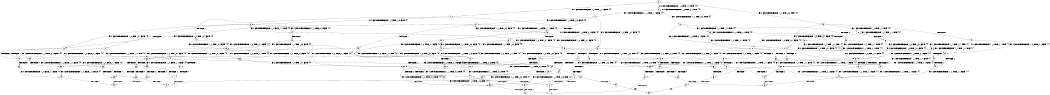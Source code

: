 digraph BCG {
size = "7, 10.5";
center = TRUE;
node [shape = circle];
0 [peripheries = 2];
0 -> 1 [label = "EX !1 !ATOMIC_EXCH_BRANCH (1, +1, TRUE, +1, 1, FALSE) !{0}"];
0 -> 2 [label = "EX !2 !ATOMIC_EXCH_BRANCH (1, +0, TRUE, +0, 1, TRUE) !{0}"];
0 -> 3 [label = "EX !0 !ATOMIC_EXCH_BRANCH (1, +1, TRUE, +0, 3, TRUE) !{0}"];
1 -> 4 [label = "TERMINATE !1"];
1 -> 5 [label = "EX !2 !ATOMIC_EXCH_BRANCH (1, +0, TRUE, +0, 1, FALSE) !{0}"];
1 -> 6 [label = "EX !0 !ATOMIC_EXCH_BRANCH (1, +1, TRUE, +0, 3, FALSE) !{0}"];
2 -> 7 [label = "EX !1 !ATOMIC_EXCH_BRANCH (1, +1, TRUE, +1, 1, FALSE) !{0}"];
2 -> 8 [label = "EX !0 !ATOMIC_EXCH_BRANCH (1, +1, TRUE, +0, 3, TRUE) !{0}"];
2 -> 2 [label = "EX !2 !ATOMIC_EXCH_BRANCH (1, +0, TRUE, +0, 1, TRUE) !{0}"];
3 -> 9 [label = "TERMINATE !0"];
3 -> 10 [label = "EX !1 !ATOMIC_EXCH_BRANCH (1, +1, TRUE, +1, 1, TRUE) !{0}"];
3 -> 11 [label = "EX !2 !ATOMIC_EXCH_BRANCH (1, +0, TRUE, +0, 1, FALSE) !{0}"];
4 -> 12 [label = "EX !2 !ATOMIC_EXCH_BRANCH (1, +0, TRUE, +0, 1, FALSE) !{0}"];
4 -> 13 [label = "EX !0 !ATOMIC_EXCH_BRANCH (1, +1, TRUE, +0, 3, FALSE) !{0}"];
5 -> 14 [label = "TERMINATE !1"];
5 -> 15 [label = "TERMINATE !2"];
5 -> 16 [label = "EX !0 !ATOMIC_EXCH_BRANCH (1, +1, TRUE, +0, 3, TRUE) !{0}"];
6 -> 17 [label = "TERMINATE !1"];
6 -> 18 [label = "EX !2 !ATOMIC_EXCH_BRANCH (1, +0, TRUE, +0, 1, FALSE) !{0}"];
6 -> 19 [label = "EX !0 !ATOMIC_EXCH_BRANCH (1, +0, FALSE, +1, 1, TRUE) !{0}"];
7 -> 20 [label = "TERMINATE !1"];
7 -> 21 [label = "EX !0 !ATOMIC_EXCH_BRANCH (1, +1, TRUE, +0, 3, FALSE) !{0}"];
7 -> 5 [label = "EX !2 !ATOMIC_EXCH_BRANCH (1, +0, TRUE, +0, 1, FALSE) !{0}"];
8 -> 22 [label = "TERMINATE !0"];
8 -> 23 [label = "EX !1 !ATOMIC_EXCH_BRANCH (1, +1, TRUE, +1, 1, TRUE) !{0}"];
8 -> 11 [label = "EX !2 !ATOMIC_EXCH_BRANCH (1, +0, TRUE, +0, 1, FALSE) !{0}"];
9 -> 24 [label = "EX !2 !ATOMIC_EXCH_BRANCH (1, +0, TRUE, +0, 1, FALSE) !{1}"];
9 -> 25 [label = "EX !1 !ATOMIC_EXCH_BRANCH (1, +1, TRUE, +1, 1, TRUE) !{1}"];
10 -> 26 [label = "TERMINATE !0"];
10 -> 27 [label = "EX !2 !ATOMIC_EXCH_BRANCH (1, +0, TRUE, +0, 1, FALSE) !{0}"];
10 -> 10 [label = "EX !1 !ATOMIC_EXCH_BRANCH (1, +1, TRUE, +1, 1, TRUE) !{0}"];
11 -> 28 [label = "TERMINATE !2"];
11 -> 29 [label = "TERMINATE !0"];
11 -> 16 [label = "EX !1 !ATOMIC_EXCH_BRANCH (1, +1, TRUE, +1, 1, FALSE) !{0}"];
12 -> 30 [label = "TERMINATE !2"];
12 -> 31 [label = "EX !0 !ATOMIC_EXCH_BRANCH (1, +1, TRUE, +0, 3, TRUE) !{0}"];
13 -> 32 [label = "EX !2 !ATOMIC_EXCH_BRANCH (1, +0, TRUE, +0, 1, FALSE) !{0}"];
13 -> 33 [label = "EX !0 !ATOMIC_EXCH_BRANCH (1, +0, FALSE, +1, 1, TRUE) !{0}"];
14 -> 30 [label = "TERMINATE !2"];
14 -> 31 [label = "EX !0 !ATOMIC_EXCH_BRANCH (1, +1, TRUE, +0, 3, TRUE) !{0}"];
15 -> 34 [label = "TERMINATE !1"];
15 -> 35 [label = "EX !0 !ATOMIC_EXCH_BRANCH (1, +1, TRUE, +0, 3, TRUE) !{0}"];
16 -> 36 [label = "TERMINATE !1"];
16 -> 37 [label = "TERMINATE !2"];
16 -> 38 [label = "TERMINATE !0"];
17 -> 32 [label = "EX !2 !ATOMIC_EXCH_BRANCH (1, +0, TRUE, +0, 1, FALSE) !{0}"];
17 -> 33 [label = "EX !0 !ATOMIC_EXCH_BRANCH (1, +0, FALSE, +1, 1, TRUE) !{0}"];
18 -> 39 [label = "TERMINATE !1"];
18 -> 40 [label = "TERMINATE !2"];
18 -> 41 [label = "EX !0 !ATOMIC_EXCH_BRANCH (1, +0, FALSE, +1, 1, FALSE) !{0}"];
19 -> 42 [label = "TERMINATE !1"];
19 -> 43 [label = "EX !2 !ATOMIC_EXCH_BRANCH (1, +0, TRUE, +0, 1, FALSE) !{0}"];
19 -> 6 [label = "EX !0 !ATOMIC_EXCH_BRANCH (1, +1, TRUE, +0, 3, FALSE) !{0}"];
20 -> 44 [label = "EX !0 !ATOMIC_EXCH_BRANCH (1, +1, TRUE, +0, 3, FALSE) !{0}"];
20 -> 12 [label = "EX !2 !ATOMIC_EXCH_BRANCH (1, +0, TRUE, +0, 1, FALSE) !{0}"];
21 -> 45 [label = "TERMINATE !1"];
21 -> 18 [label = "EX !2 !ATOMIC_EXCH_BRANCH (1, +0, TRUE, +0, 1, FALSE) !{0}"];
21 -> 46 [label = "EX !0 !ATOMIC_EXCH_BRANCH (1, +0, FALSE, +1, 1, TRUE) !{0}"];
22 -> 47 [label = "EX !1 !ATOMIC_EXCH_BRANCH (1, +1, TRUE, +1, 1, TRUE) !{1}"];
22 -> 24 [label = "EX !2 !ATOMIC_EXCH_BRANCH (1, +0, TRUE, +0, 1, FALSE) !{1}"];
23 -> 48 [label = "TERMINATE !0"];
23 -> 27 [label = "EX !2 !ATOMIC_EXCH_BRANCH (1, +0, TRUE, +0, 1, FALSE) !{0}"];
23 -> 23 [label = "EX !1 !ATOMIC_EXCH_BRANCH (1, +1, TRUE, +1, 1, TRUE) !{0}"];
24 -> 49 [label = "TERMINATE !2"];
24 -> 50 [label = "EX !1 !ATOMIC_EXCH_BRANCH (1, +1, TRUE, +1, 1, FALSE) !{1}"];
25 -> 51 [label = "EX !2 !ATOMIC_EXCH_BRANCH (1, +0, TRUE, +0, 1, FALSE) !{1}"];
25 -> 25 [label = "EX !1 !ATOMIC_EXCH_BRANCH (1, +1, TRUE, +1, 1, TRUE) !{1}"];
26 -> 51 [label = "EX !2 !ATOMIC_EXCH_BRANCH (1, +0, TRUE, +0, 1, FALSE) !{1}"];
26 -> 25 [label = "EX !1 !ATOMIC_EXCH_BRANCH (1, +1, TRUE, +1, 1, TRUE) !{1}"];
27 -> 52 [label = "TERMINATE !2"];
27 -> 53 [label = "TERMINATE !0"];
27 -> 16 [label = "EX !1 !ATOMIC_EXCH_BRANCH (1, +1, TRUE, +1, 1, FALSE) !{0}"];
28 -> 54 [label = "TERMINATE !0"];
28 -> 35 [label = "EX !1 !ATOMIC_EXCH_BRANCH (1, +1, TRUE, +1, 1, FALSE) !{0}"];
29 -> 49 [label = "TERMINATE !2"];
29 -> 50 [label = "EX !1 !ATOMIC_EXCH_BRANCH (1, +1, TRUE, +1, 1, FALSE) !{1}"];
30 -> 55 [label = "EX !0 !ATOMIC_EXCH_BRANCH (1, +1, TRUE, +0, 3, TRUE) !{0}"];
31 -> 56 [label = "TERMINATE !2"];
31 -> 57 [label = "TERMINATE !0"];
32 -> 58 [label = "TERMINATE !2"];
32 -> 59 [label = "EX !0 !ATOMIC_EXCH_BRANCH (1, +0, FALSE, +1, 1, FALSE) !{0}"];
33 -> 60 [label = "EX !2 !ATOMIC_EXCH_BRANCH (1, +0, TRUE, +0, 1, FALSE) !{0}"];
33 -> 13 [label = "EX !0 !ATOMIC_EXCH_BRANCH (1, +1, TRUE, +0, 3, FALSE) !{0}"];
34 -> 55 [label = "EX !0 !ATOMIC_EXCH_BRANCH (1, +1, TRUE, +0, 3, TRUE) !{0}"];
35 -> 61 [label = "TERMINATE !1"];
35 -> 62 [label = "TERMINATE !0"];
36 -> 56 [label = "TERMINATE !2"];
36 -> 57 [label = "TERMINATE !0"];
37 -> 61 [label = "TERMINATE !1"];
37 -> 62 [label = "TERMINATE !0"];
38 -> 63 [label = "TERMINATE !1"];
38 -> 64 [label = "TERMINATE !2"];
39 -> 58 [label = "TERMINATE !2"];
39 -> 59 [label = "EX !0 !ATOMIC_EXCH_BRANCH (1, +0, FALSE, +1, 1, FALSE) !{0}"];
40 -> 65 [label = "TERMINATE !1"];
40 -> 66 [label = "EX !0 !ATOMIC_EXCH_BRANCH (1, +0, FALSE, +1, 1, FALSE) !{0}"];
41 -> 67 [label = "TERMINATE !1"];
41 -> 68 [label = "TERMINATE !2"];
41 -> 69 [label = "TERMINATE !0"];
42 -> 60 [label = "EX !2 !ATOMIC_EXCH_BRANCH (1, +0, TRUE, +0, 1, FALSE) !{0}"];
42 -> 13 [label = "EX !0 !ATOMIC_EXCH_BRANCH (1, +1, TRUE, +0, 3, FALSE) !{0}"];
43 -> 70 [label = "TERMINATE !1"];
43 -> 71 [label = "TERMINATE !2"];
43 -> 16 [label = "EX !0 !ATOMIC_EXCH_BRANCH (1, +1, TRUE, +0, 3, TRUE) !{0}"];
44 -> 32 [label = "EX !2 !ATOMIC_EXCH_BRANCH (1, +0, TRUE, +0, 1, FALSE) !{0}"];
44 -> 72 [label = "EX !0 !ATOMIC_EXCH_BRANCH (1, +0, FALSE, +1, 1, TRUE) !{0}"];
45 -> 32 [label = "EX !2 !ATOMIC_EXCH_BRANCH (1, +0, TRUE, +0, 1, FALSE) !{0}"];
45 -> 72 [label = "EX !0 !ATOMIC_EXCH_BRANCH (1, +0, FALSE, +1, 1, TRUE) !{0}"];
46 -> 73 [label = "TERMINATE !1"];
46 -> 43 [label = "EX !2 !ATOMIC_EXCH_BRANCH (1, +0, TRUE, +0, 1, FALSE) !{0}"];
46 -> 21 [label = "EX !0 !ATOMIC_EXCH_BRANCH (1, +1, TRUE, +0, 3, FALSE) !{0}"];
47 -> 51 [label = "EX !2 !ATOMIC_EXCH_BRANCH (1, +0, TRUE, +0, 1, FALSE) !{1}"];
47 -> 47 [label = "EX !1 !ATOMIC_EXCH_BRANCH (1, +1, TRUE, +1, 1, TRUE) !{1}"];
48 -> 51 [label = "EX !2 !ATOMIC_EXCH_BRANCH (1, +0, TRUE, +0, 1, FALSE) !{1}"];
48 -> 47 [label = "EX !1 !ATOMIC_EXCH_BRANCH (1, +1, TRUE, +1, 1, TRUE) !{1}"];
49 -> 74 [label = "EX !1 !ATOMIC_EXCH_BRANCH (1, +1, TRUE, +1, 1, FALSE) !{1}"];
50 -> 63 [label = "TERMINATE !1"];
50 -> 64 [label = "TERMINATE !2"];
51 -> 75 [label = "TERMINATE !2"];
51 -> 50 [label = "EX !1 !ATOMIC_EXCH_BRANCH (1, +1, TRUE, +1, 1, FALSE) !{1}"];
52 -> 76 [label = "TERMINATE !0"];
52 -> 35 [label = "EX !1 !ATOMIC_EXCH_BRANCH (1, +1, TRUE, +1, 1, FALSE) !{0}"];
53 -> 75 [label = "TERMINATE !2"];
53 -> 50 [label = "EX !1 !ATOMIC_EXCH_BRANCH (1, +1, TRUE, +1, 1, FALSE) !{1}"];
54 -> 74 [label = "EX !1 !ATOMIC_EXCH_BRANCH (1, +1, TRUE, +1, 1, FALSE) !{1}"];
55 -> 77 [label = "TERMINATE !0"];
56 -> 77 [label = "TERMINATE !0"];
57 -> 78 [label = "TERMINATE !2"];
58 -> 79 [label = "EX !0 !ATOMIC_EXCH_BRANCH (1, +0, FALSE, +1, 1, FALSE) !{0}"];
59 -> 80 [label = "TERMINATE !2"];
59 -> 81 [label = "TERMINATE !0"];
60 -> 82 [label = "TERMINATE !2"];
60 -> 31 [label = "EX !0 !ATOMIC_EXCH_BRANCH (1, +1, TRUE, +0, 3, TRUE) !{0}"];
61 -> 77 [label = "TERMINATE !0"];
62 -> 83 [label = "TERMINATE !1"];
63 -> 84 [label = "TERMINATE !2"];
64 -> 83 [label = "TERMINATE !1"];
65 -> 79 [label = "EX !0 !ATOMIC_EXCH_BRANCH (1, +0, FALSE, +1, 1, FALSE) !{0}"];
66 -> 85 [label = "TERMINATE !1"];
66 -> 86 [label = "TERMINATE !0"];
67 -> 80 [label = "TERMINATE !2"];
67 -> 81 [label = "TERMINATE !0"];
68 -> 85 [label = "TERMINATE !1"];
68 -> 86 [label = "TERMINATE !0"];
69 -> 87 [label = "TERMINATE !1"];
69 -> 88 [label = "TERMINATE !2"];
70 -> 82 [label = "TERMINATE !2"];
70 -> 31 [label = "EX !0 !ATOMIC_EXCH_BRANCH (1, +1, TRUE, +0, 3, TRUE) !{0}"];
71 -> 89 [label = "TERMINATE !1"];
71 -> 35 [label = "EX !0 !ATOMIC_EXCH_BRANCH (1, +1, TRUE, +0, 3, TRUE) !{0}"];
72 -> 60 [label = "EX !2 !ATOMIC_EXCH_BRANCH (1, +0, TRUE, +0, 1, FALSE) !{0}"];
72 -> 44 [label = "EX !0 !ATOMIC_EXCH_BRANCH (1, +1, TRUE, +0, 3, FALSE) !{0}"];
73 -> 60 [label = "EX !2 !ATOMIC_EXCH_BRANCH (1, +0, TRUE, +0, 1, FALSE) !{0}"];
73 -> 44 [label = "EX !0 !ATOMIC_EXCH_BRANCH (1, +1, TRUE, +0, 3, FALSE) !{0}"];
74 -> 83 [label = "TERMINATE !1"];
75 -> 74 [label = "EX !1 !ATOMIC_EXCH_BRANCH (1, +1, TRUE, +1, 1, FALSE) !{1}"];
76 -> 74 [label = "EX !1 !ATOMIC_EXCH_BRANCH (1, +1, TRUE, +1, 1, FALSE) !{1}"];
79 -> 90 [label = "TERMINATE !0"];
80 -> 90 [label = "TERMINATE !0"];
81 -> 91 [label = "TERMINATE !2"];
82 -> 55 [label = "EX !0 !ATOMIC_EXCH_BRANCH (1, +1, TRUE, +0, 3, TRUE) !{0}"];
84 -> 92 [label = "exit"];
85 -> 90 [label = "TERMINATE !0"];
86 -> 93 [label = "TERMINATE !1"];
87 -> 94 [label = "TERMINATE !2"];
88 -> 93 [label = "TERMINATE !1"];
89 -> 55 [label = "EX !0 !ATOMIC_EXCH_BRANCH (1, +1, TRUE, +0, 3, TRUE) !{0}"];
94 -> 92 [label = "exit"];
}
